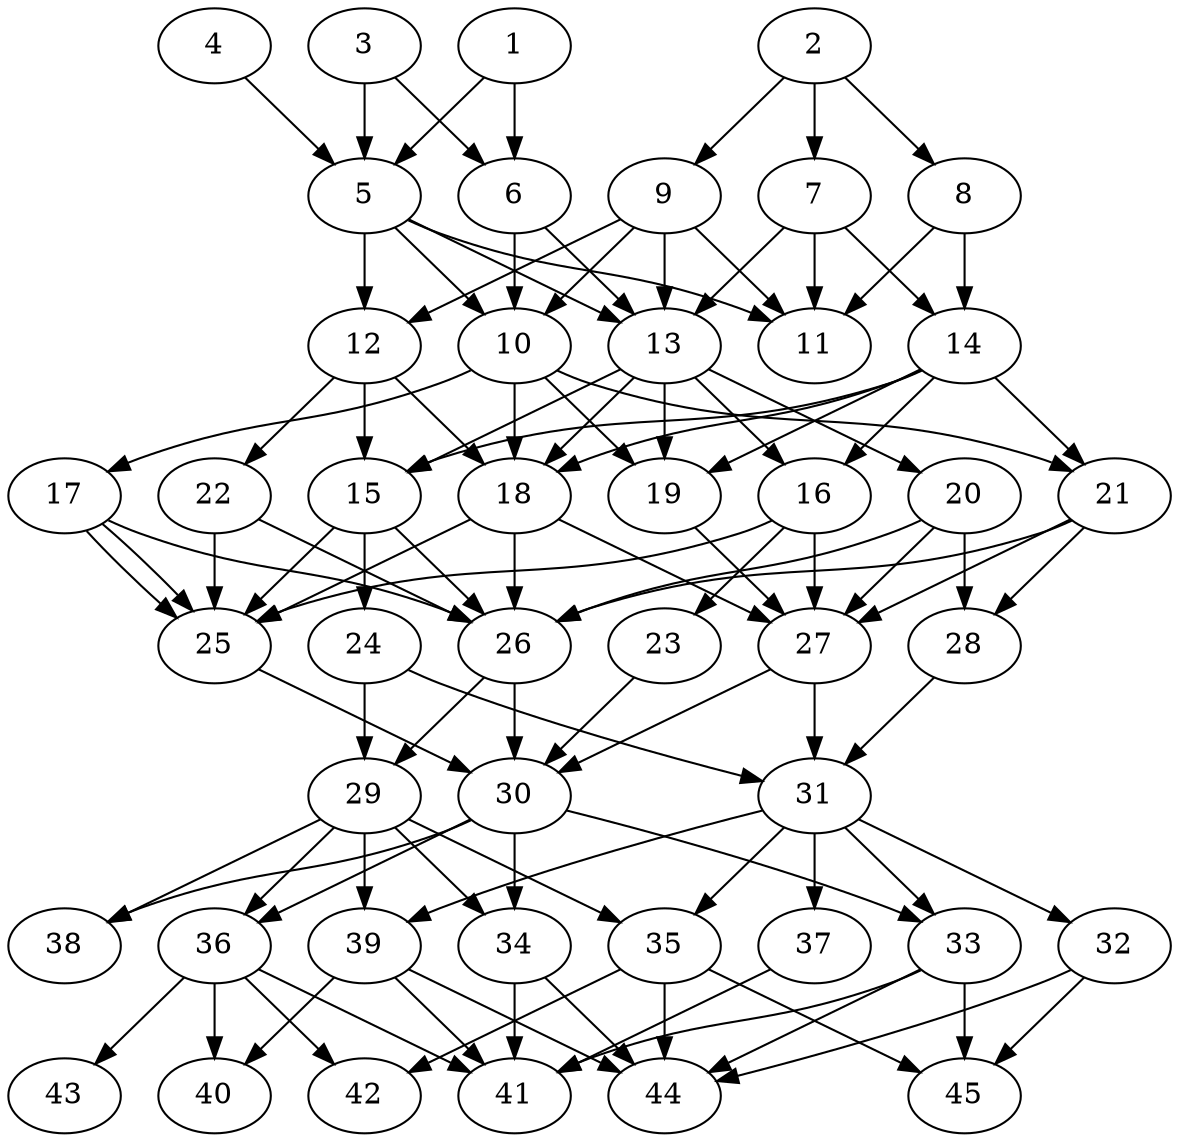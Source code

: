 // DAG automatically generated by daggen at Tue Aug  6 16:31:44 2019
// ./daggen --dot -n 45 --ccr 0.3 --fat 0.5 --regular 0.5 --density 0.7 --mindata 5242880 --maxdata 52428800 
digraph G {
  1 [size="85039787", alpha="0.20", expect_size="25511936"] 
  1 -> 5 [size ="25511936"]
  1 -> 6 [size ="25511936"]
  2 [size="161460907", alpha="0.17", expect_size="48438272"] 
  2 -> 7 [size ="48438272"]
  2 -> 8 [size ="48438272"]
  2 -> 9 [size ="48438272"]
  3 [size="24589653", alpha="0.13", expect_size="7376896"] 
  3 -> 5 [size ="7376896"]
  3 -> 6 [size ="7376896"]
  4 [size="73147733", alpha="0.03", expect_size="21944320"] 
  4 -> 5 [size ="21944320"]
  5 [size="154385067", alpha="0.06", expect_size="46315520"] 
  5 -> 10 [size ="46315520"]
  5 -> 11 [size ="46315520"]
  5 -> 12 [size ="46315520"]
  5 -> 13 [size ="46315520"]
  6 [size="109841067", alpha="0.15", expect_size="32952320"] 
  6 -> 10 [size ="32952320"]
  6 -> 13 [size ="32952320"]
  7 [size="98952533", alpha="0.17", expect_size="29685760"] 
  7 -> 11 [size ="29685760"]
  7 -> 13 [size ="29685760"]
  7 -> 14 [size ="29685760"]
  8 [size="73919147", alpha="0.02", expect_size="22175744"] 
  8 -> 11 [size ="22175744"]
  8 -> 14 [size ="22175744"]
  9 [size="135823360", alpha="0.02", expect_size="40747008"] 
  9 -> 10 [size ="40747008"]
  9 -> 11 [size ="40747008"]
  9 -> 12 [size ="40747008"]
  9 -> 13 [size ="40747008"]
  10 [size="81104213", alpha="0.19", expect_size="24331264"] 
  10 -> 17 [size ="24331264"]
  10 -> 18 [size ="24331264"]
  10 -> 19 [size ="24331264"]
  10 -> 21 [size ="24331264"]
  11 [size="59955200", alpha="0.17", expect_size="17986560"] 
  12 [size="57644373", alpha="0.08", expect_size="17293312"] 
  12 -> 15 [size ="17293312"]
  12 -> 18 [size ="17293312"]
  12 -> 22 [size ="17293312"]
  13 [size="35952640", alpha="0.03", expect_size="10785792"] 
  13 -> 15 [size ="10785792"]
  13 -> 16 [size ="10785792"]
  13 -> 18 [size ="10785792"]
  13 -> 19 [size ="10785792"]
  13 -> 20 [size ="10785792"]
  14 [size="137212587", alpha="0.18", expect_size="41163776"] 
  14 -> 15 [size ="41163776"]
  14 -> 16 [size ="41163776"]
  14 -> 18 [size ="41163776"]
  14 -> 19 [size ="41163776"]
  14 -> 21 [size ="41163776"]
  15 [size="159283200", alpha="0.01", expect_size="47784960"] 
  15 -> 24 [size ="47784960"]
  15 -> 25 [size ="47784960"]
  15 -> 26 [size ="47784960"]
  16 [size="47424853", alpha="0.05", expect_size="14227456"] 
  16 -> 23 [size ="14227456"]
  16 -> 25 [size ="14227456"]
  16 -> 27 [size ="14227456"]
  17 [size="165376000", alpha="0.03", expect_size="49612800"] 
  17 -> 25 [size ="49612800"]
  17 -> 25 [size ="49612800"]
  17 -> 26 [size ="49612800"]
  18 [size="143561387", alpha="0.09", expect_size="43068416"] 
  18 -> 25 [size ="43068416"]
  18 -> 26 [size ="43068416"]
  18 -> 27 [size ="43068416"]
  19 [size="158037333", alpha="0.03", expect_size="47411200"] 
  19 -> 27 [size ="47411200"]
  20 [size="171919360", alpha="0.18", expect_size="51575808"] 
  20 -> 26 [size ="51575808"]
  20 -> 27 [size ="51575808"]
  20 -> 28 [size ="51575808"]
  21 [size="163969707", alpha="0.02", expect_size="49190912"] 
  21 -> 26 [size ="49190912"]
  21 -> 27 [size ="49190912"]
  21 -> 28 [size ="49190912"]
  22 [size="137936213", alpha="0.03", expect_size="41380864"] 
  22 -> 25 [size ="41380864"]
  22 -> 26 [size ="41380864"]
  23 [size="46336000", alpha="0.06", expect_size="13900800"] 
  23 -> 30 [size ="13900800"]
  24 [size="67068587", alpha="0.16", expect_size="20120576"] 
  24 -> 29 [size ="20120576"]
  24 -> 31 [size ="20120576"]
  25 [size="47854933", alpha="0.03", expect_size="14356480"] 
  25 -> 30 [size ="14356480"]
  26 [size="56159573", alpha="0.02", expect_size="16847872"] 
  26 -> 29 [size ="16847872"]
  26 -> 30 [size ="16847872"]
  27 [size="98945707", alpha="0.11", expect_size="29683712"] 
  27 -> 30 [size ="29683712"]
  27 -> 31 [size ="29683712"]
  28 [size="121999360", alpha="0.07", expect_size="36599808"] 
  28 -> 31 [size ="36599808"]
  29 [size="33013760", alpha="0.19", expect_size="9904128"] 
  29 -> 34 [size ="9904128"]
  29 -> 35 [size ="9904128"]
  29 -> 36 [size ="9904128"]
  29 -> 38 [size ="9904128"]
  29 -> 39 [size ="9904128"]
  30 [size="58757120", alpha="0.18", expect_size="17627136"] 
  30 -> 33 [size ="17627136"]
  30 -> 34 [size ="17627136"]
  30 -> 36 [size ="17627136"]
  30 -> 38 [size ="17627136"]
  31 [size="43973973", alpha="0.03", expect_size="13192192"] 
  31 -> 32 [size ="13192192"]
  31 -> 33 [size ="13192192"]
  31 -> 35 [size ="13192192"]
  31 -> 37 [size ="13192192"]
  31 -> 39 [size ="13192192"]
  32 [size="56234667", alpha="0.13", expect_size="16870400"] 
  32 -> 44 [size ="16870400"]
  32 -> 45 [size ="16870400"]
  33 [size="82230613", alpha="0.06", expect_size="24669184"] 
  33 -> 41 [size ="24669184"]
  33 -> 44 [size ="24669184"]
  33 -> 45 [size ="24669184"]
  34 [size="129082027", alpha="0.14", expect_size="38724608"] 
  34 -> 41 [size ="38724608"]
  34 -> 44 [size ="38724608"]
  35 [size="95173973", alpha="0.19", expect_size="28552192"] 
  35 -> 42 [size ="28552192"]
  35 -> 44 [size ="28552192"]
  35 -> 45 [size ="28552192"]
  36 [size="117422080", alpha="0.09", expect_size="35226624"] 
  36 -> 40 [size ="35226624"]
  36 -> 41 [size ="35226624"]
  36 -> 42 [size ="35226624"]
  36 -> 43 [size ="35226624"]
  37 [size="130897920", alpha="0.17", expect_size="39269376"] 
  37 -> 41 [size ="39269376"]
  38 [size="59801600", alpha="0.01", expect_size="17940480"] 
  39 [size="117858987", alpha="0.04", expect_size="35357696"] 
  39 -> 40 [size ="35357696"]
  39 -> 41 [size ="35357696"]
  39 -> 44 [size ="35357696"]
  40 [size="108844373", alpha="0.05", expect_size="32653312"] 
  41 [size="96392533", alpha="0.06", expect_size="28917760"] 
  42 [size="122978987", alpha="0.02", expect_size="36893696"] 
  43 [size="71488853", alpha="0.01", expect_size="21446656"] 
  44 [size="117681493", alpha="0.07", expect_size="35304448"] 
  45 [size="66727253", alpha="0.16", expect_size="20018176"] 
}
